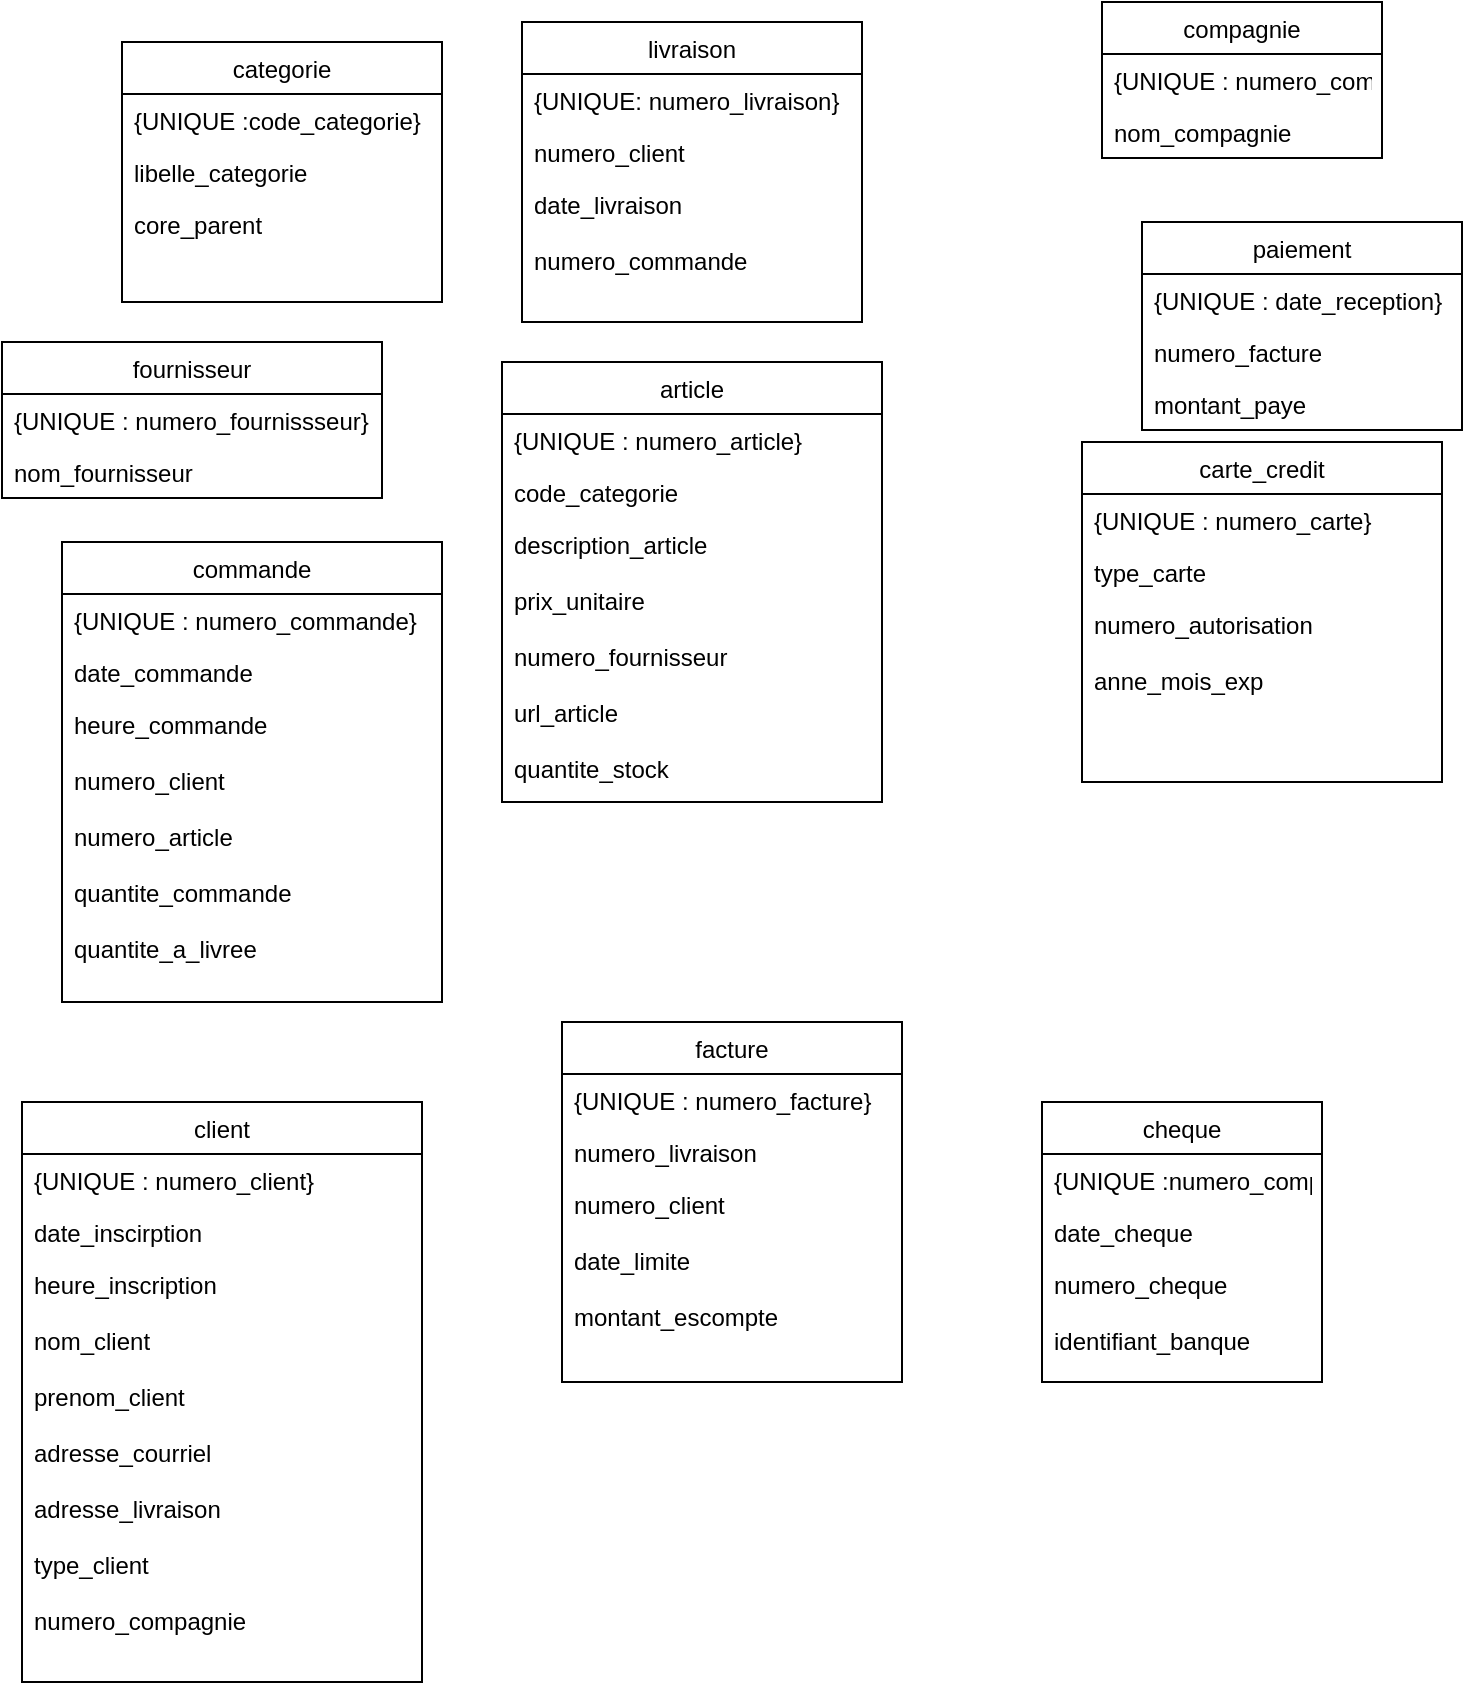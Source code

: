 <mxfile version="14.4.3" type="github">
  <diagram name="Page-1" id="c4acf3e9-155e-7222-9cf6-157b1a14988f">
    <mxGraphModel dx="3267" dy="1540" grid="1" gridSize="10" guides="1" tooltips="1" connect="1" arrows="1" fold="1" page="1" pageScale="1" pageWidth="850" pageHeight="1100" background="#ffffff" math="0" shadow="0">
      <root>
        <mxCell id="0" />
        <mxCell id="1" parent="0" />
        <mxCell id="Wr57eoAMN5Djp9_CSVFM-5" value="fournisseur" style="swimlane;fontStyle=0;childLayout=stackLayout;horizontal=1;startSize=26;fillColor=none;horizontalStack=0;resizeParent=1;resizeParentMax=0;resizeLast=0;collapsible=1;marginBottom=0;" vertex="1" parent="1">
          <mxGeometry x="60" y="260" width="190" height="78" as="geometry" />
        </mxCell>
        <mxCell id="Wr57eoAMN5Djp9_CSVFM-6" value="{UNIQUE : numero_fournissseur}&#xa;&#xa;" style="text;strokeColor=none;fillColor=none;align=left;verticalAlign=top;spacingLeft=4;spacingRight=4;overflow=hidden;rotatable=0;points=[[0,0.5],[1,0.5]];portConstraint=eastwest;" vertex="1" parent="Wr57eoAMN5Djp9_CSVFM-5">
          <mxGeometry y="26" width="190" height="26" as="geometry" />
        </mxCell>
        <mxCell id="Wr57eoAMN5Djp9_CSVFM-7" value="nom_fournisseur" style="text;strokeColor=none;fillColor=none;align=left;verticalAlign=top;spacingLeft=4;spacingRight=4;overflow=hidden;rotatable=0;points=[[0,0.5],[1,0.5]];portConstraint=eastwest;" vertex="1" parent="Wr57eoAMN5Djp9_CSVFM-5">
          <mxGeometry y="52" width="190" height="26" as="geometry" />
        </mxCell>
        <mxCell id="Wr57eoAMN5Djp9_CSVFM-10" value="article" style="swimlane;fontStyle=0;childLayout=stackLayout;horizontal=1;startSize=26;fillColor=none;horizontalStack=0;resizeParent=1;resizeParentMax=0;resizeLast=0;collapsible=1;marginBottom=0;" vertex="1" parent="1">
          <mxGeometry x="310" y="270" width="190" height="220" as="geometry" />
        </mxCell>
        <mxCell id="Wr57eoAMN5Djp9_CSVFM-11" value="{UNIQUE : numero_article}" style="text;strokeColor=none;fillColor=none;align=left;verticalAlign=top;spacingLeft=4;spacingRight=4;overflow=hidden;rotatable=0;points=[[0,0.5],[1,0.5]];portConstraint=eastwest;" vertex="1" parent="Wr57eoAMN5Djp9_CSVFM-10">
          <mxGeometry y="26" width="190" height="26" as="geometry" />
        </mxCell>
        <mxCell id="Wr57eoAMN5Djp9_CSVFM-12" value="code_categorie" style="text;strokeColor=none;fillColor=none;align=left;verticalAlign=top;spacingLeft=4;spacingRight=4;overflow=hidden;rotatable=0;points=[[0,0.5],[1,0.5]];portConstraint=eastwest;" vertex="1" parent="Wr57eoAMN5Djp9_CSVFM-10">
          <mxGeometry y="52" width="190" height="26" as="geometry" />
        </mxCell>
        <mxCell id="Wr57eoAMN5Djp9_CSVFM-13" value="description_article&#xa;&#xa;prix_unitaire&#xa;&#xa;numero_fournisseur&#xa;&#xa;url_article&#xa;&#xa;quantite_stock" style="text;strokeColor=none;fillColor=none;align=left;verticalAlign=top;spacingLeft=4;spacingRight=4;overflow=hidden;rotatable=0;points=[[0,0.5],[1,0.5]];portConstraint=eastwest;" vertex="1" parent="Wr57eoAMN5Djp9_CSVFM-10">
          <mxGeometry y="78" width="190" height="142" as="geometry" />
        </mxCell>
        <mxCell id="Wr57eoAMN5Djp9_CSVFM-15" value="categorie" style="swimlane;fontStyle=0;childLayout=stackLayout;horizontal=1;startSize=26;fillColor=none;horizontalStack=0;resizeParent=1;resizeParentMax=0;resizeLast=0;collapsible=1;marginBottom=0;" vertex="1" parent="1">
          <mxGeometry x="120" y="110" width="160" height="130" as="geometry" />
        </mxCell>
        <mxCell id="Wr57eoAMN5Djp9_CSVFM-16" value="{UNIQUE :code_categorie}" style="text;strokeColor=none;fillColor=none;align=left;verticalAlign=top;spacingLeft=4;spacingRight=4;overflow=hidden;rotatable=0;points=[[0,0.5],[1,0.5]];portConstraint=eastwest;" vertex="1" parent="Wr57eoAMN5Djp9_CSVFM-15">
          <mxGeometry y="26" width="160" height="26" as="geometry" />
        </mxCell>
        <mxCell id="Wr57eoAMN5Djp9_CSVFM-17" value="libelle_categorie" style="text;strokeColor=none;fillColor=none;align=left;verticalAlign=top;spacingLeft=4;spacingRight=4;overflow=hidden;rotatable=0;points=[[0,0.5],[1,0.5]];portConstraint=eastwest;" vertex="1" parent="Wr57eoAMN5Djp9_CSVFM-15">
          <mxGeometry y="52" width="160" height="26" as="geometry" />
        </mxCell>
        <mxCell id="Wr57eoAMN5Djp9_CSVFM-18" value="core_parent" style="text;strokeColor=none;fillColor=none;align=left;verticalAlign=top;spacingLeft=4;spacingRight=4;overflow=hidden;rotatable=0;points=[[0,0.5],[1,0.5]];portConstraint=eastwest;" vertex="1" parent="Wr57eoAMN5Djp9_CSVFM-15">
          <mxGeometry y="78" width="160" height="52" as="geometry" />
        </mxCell>
        <mxCell id="Wr57eoAMN5Djp9_CSVFM-20" value="livraison" style="swimlane;fontStyle=0;childLayout=stackLayout;horizontal=1;startSize=26;fillColor=none;horizontalStack=0;resizeParent=1;resizeParentMax=0;resizeLast=0;collapsible=1;marginBottom=0;" vertex="1" parent="1">
          <mxGeometry x="320" y="100" width="170" height="150" as="geometry" />
        </mxCell>
        <mxCell id="Wr57eoAMN5Djp9_CSVFM-21" value="{UNIQUE: numero_livraison}" style="text;strokeColor=none;fillColor=none;align=left;verticalAlign=top;spacingLeft=4;spacingRight=4;overflow=hidden;rotatable=0;points=[[0,0.5],[1,0.5]];portConstraint=eastwest;" vertex="1" parent="Wr57eoAMN5Djp9_CSVFM-20">
          <mxGeometry y="26" width="170" height="26" as="geometry" />
        </mxCell>
        <mxCell id="Wr57eoAMN5Djp9_CSVFM-22" value="numero_client" style="text;strokeColor=none;fillColor=none;align=left;verticalAlign=top;spacingLeft=4;spacingRight=4;overflow=hidden;rotatable=0;points=[[0,0.5],[1,0.5]];portConstraint=eastwest;" vertex="1" parent="Wr57eoAMN5Djp9_CSVFM-20">
          <mxGeometry y="52" width="170" height="26" as="geometry" />
        </mxCell>
        <mxCell id="Wr57eoAMN5Djp9_CSVFM-23" value="date_livraison&#xa;&#xa;numero_commande" style="text;strokeColor=none;fillColor=none;align=left;verticalAlign=top;spacingLeft=4;spacingRight=4;overflow=hidden;rotatable=0;points=[[0,0.5],[1,0.5]];portConstraint=eastwest;" vertex="1" parent="Wr57eoAMN5Djp9_CSVFM-20">
          <mxGeometry y="78" width="170" height="72" as="geometry" />
        </mxCell>
        <mxCell id="Wr57eoAMN5Djp9_CSVFM-24" value="commande" style="swimlane;fontStyle=0;childLayout=stackLayout;horizontal=1;startSize=26;fillColor=none;horizontalStack=0;resizeParent=1;resizeParentMax=0;resizeLast=0;collapsible=1;marginBottom=0;" vertex="1" parent="1">
          <mxGeometry x="90" y="360" width="190" height="230" as="geometry" />
        </mxCell>
        <mxCell id="Wr57eoAMN5Djp9_CSVFM-25" value="{UNIQUE : numero_commande}" style="text;strokeColor=none;fillColor=none;align=left;verticalAlign=top;spacingLeft=4;spacingRight=4;overflow=hidden;rotatable=0;points=[[0,0.5],[1,0.5]];portConstraint=eastwest;" vertex="1" parent="Wr57eoAMN5Djp9_CSVFM-24">
          <mxGeometry y="26" width="190" height="26" as="geometry" />
        </mxCell>
        <mxCell id="Wr57eoAMN5Djp9_CSVFM-26" value="date_commande" style="text;strokeColor=none;fillColor=none;align=left;verticalAlign=top;spacingLeft=4;spacingRight=4;overflow=hidden;rotatable=0;points=[[0,0.5],[1,0.5]];portConstraint=eastwest;" vertex="1" parent="Wr57eoAMN5Djp9_CSVFM-24">
          <mxGeometry y="52" width="190" height="26" as="geometry" />
        </mxCell>
        <mxCell id="Wr57eoAMN5Djp9_CSVFM-27" value="heure_commande&#xa;&#xa;numero_client&#xa;&#xa;numero_article&#xa;&#xa;quantite_commande&#xa;&#xa;quantite_a_livree" style="text;strokeColor=none;fillColor=none;align=left;verticalAlign=top;spacingLeft=4;spacingRight=4;overflow=hidden;rotatable=0;points=[[0,0.5],[1,0.5]];portConstraint=eastwest;" vertex="1" parent="Wr57eoAMN5Djp9_CSVFM-24">
          <mxGeometry y="78" width="190" height="152" as="geometry" />
        </mxCell>
        <mxCell id="Wr57eoAMN5Djp9_CSVFM-28" value="client" style="swimlane;fontStyle=0;childLayout=stackLayout;horizontal=1;startSize=26;fillColor=none;horizontalStack=0;resizeParent=1;resizeParentMax=0;resizeLast=0;collapsible=1;marginBottom=0;" vertex="1" parent="1">
          <mxGeometry x="70" y="640" width="200" height="290" as="geometry" />
        </mxCell>
        <mxCell id="Wr57eoAMN5Djp9_CSVFM-29" value="{UNIQUE : numero_client}" style="text;strokeColor=none;fillColor=none;align=left;verticalAlign=top;spacingLeft=4;spacingRight=4;overflow=hidden;rotatable=0;points=[[0,0.5],[1,0.5]];portConstraint=eastwest;" vertex="1" parent="Wr57eoAMN5Djp9_CSVFM-28">
          <mxGeometry y="26" width="200" height="26" as="geometry" />
        </mxCell>
        <mxCell id="Wr57eoAMN5Djp9_CSVFM-30" value="date_inscirption" style="text;strokeColor=none;fillColor=none;align=left;verticalAlign=top;spacingLeft=4;spacingRight=4;overflow=hidden;rotatable=0;points=[[0,0.5],[1,0.5]];portConstraint=eastwest;" vertex="1" parent="Wr57eoAMN5Djp9_CSVFM-28">
          <mxGeometry y="52" width="200" height="26" as="geometry" />
        </mxCell>
        <mxCell id="Wr57eoAMN5Djp9_CSVFM-31" value="heure_inscription&#xa;&#xa;nom_client&#xa;&#xa;prenom_client&#xa;&#xa;adresse_courriel&#xa;&#xa;adresse_livraison&#xa;&#xa;type_client&#xa;&#xa;numero_compagnie" style="text;strokeColor=none;fillColor=none;align=left;verticalAlign=top;spacingLeft=4;spacingRight=4;overflow=hidden;rotatable=0;points=[[0,0.5],[1,0.5]];portConstraint=eastwest;" vertex="1" parent="Wr57eoAMN5Djp9_CSVFM-28">
          <mxGeometry y="78" width="200" height="212" as="geometry" />
        </mxCell>
        <mxCell id="Wr57eoAMN5Djp9_CSVFM-33" value="facture" style="swimlane;fontStyle=0;childLayout=stackLayout;horizontal=1;startSize=26;fillColor=none;horizontalStack=0;resizeParent=1;resizeParentMax=0;resizeLast=0;collapsible=1;marginBottom=0;" vertex="1" parent="1">
          <mxGeometry x="340" y="600" width="170" height="180" as="geometry" />
        </mxCell>
        <mxCell id="Wr57eoAMN5Djp9_CSVFM-34" value="{UNIQUE : numero_facture}" style="text;strokeColor=none;fillColor=none;align=left;verticalAlign=top;spacingLeft=4;spacingRight=4;overflow=hidden;rotatable=0;points=[[0,0.5],[1,0.5]];portConstraint=eastwest;" vertex="1" parent="Wr57eoAMN5Djp9_CSVFM-33">
          <mxGeometry y="26" width="170" height="26" as="geometry" />
        </mxCell>
        <mxCell id="Wr57eoAMN5Djp9_CSVFM-35" value="numero_livraison" style="text;strokeColor=none;fillColor=none;align=left;verticalAlign=top;spacingLeft=4;spacingRight=4;overflow=hidden;rotatable=0;points=[[0,0.5],[1,0.5]];portConstraint=eastwest;" vertex="1" parent="Wr57eoAMN5Djp9_CSVFM-33">
          <mxGeometry y="52" width="170" height="26" as="geometry" />
        </mxCell>
        <mxCell id="Wr57eoAMN5Djp9_CSVFM-36" value="numero_client&#xa;&#xa;date_limite&#xa;&#xa;montant_escompte" style="text;strokeColor=none;fillColor=none;align=left;verticalAlign=top;spacingLeft=4;spacingRight=4;overflow=hidden;rotatable=0;points=[[0,0.5],[1,0.5]];portConstraint=eastwest;" vertex="1" parent="Wr57eoAMN5Djp9_CSVFM-33">
          <mxGeometry y="78" width="170" height="102" as="geometry" />
        </mxCell>
        <mxCell id="Wr57eoAMN5Djp9_CSVFM-37" value="compagnie" style="swimlane;fontStyle=0;childLayout=stackLayout;horizontal=1;startSize=26;fillColor=none;horizontalStack=0;resizeParent=1;resizeParentMax=0;resizeLast=0;collapsible=1;marginBottom=0;" vertex="1" parent="1">
          <mxGeometry x="610" y="90" width="140" height="78" as="geometry" />
        </mxCell>
        <mxCell id="Wr57eoAMN5Djp9_CSVFM-38" value="{UNIQUE : numero_compagnie}" style="text;strokeColor=none;fillColor=none;align=left;verticalAlign=top;spacingLeft=4;spacingRight=4;overflow=hidden;rotatable=0;points=[[0,0.5],[1,0.5]];portConstraint=eastwest;" vertex="1" parent="Wr57eoAMN5Djp9_CSVFM-37">
          <mxGeometry y="26" width="140" height="26" as="geometry" />
        </mxCell>
        <mxCell id="Wr57eoAMN5Djp9_CSVFM-39" value="nom_compagnie" style="text;strokeColor=none;fillColor=none;align=left;verticalAlign=top;spacingLeft=4;spacingRight=4;overflow=hidden;rotatable=0;points=[[0,0.5],[1,0.5]];portConstraint=eastwest;" vertex="1" parent="Wr57eoAMN5Djp9_CSVFM-37">
          <mxGeometry y="52" width="140" height="26" as="geometry" />
        </mxCell>
        <mxCell id="Wr57eoAMN5Djp9_CSVFM-41" value="paiement" style="swimlane;fontStyle=0;childLayout=stackLayout;horizontal=1;startSize=26;fillColor=none;horizontalStack=0;resizeParent=1;resizeParentMax=0;resizeLast=0;collapsible=1;marginBottom=0;" vertex="1" parent="1">
          <mxGeometry x="630" y="200" width="160" height="104" as="geometry" />
        </mxCell>
        <mxCell id="Wr57eoAMN5Djp9_CSVFM-42" value="{UNIQUE : date_reception}" style="text;strokeColor=none;fillColor=none;align=left;verticalAlign=top;spacingLeft=4;spacingRight=4;overflow=hidden;rotatable=0;points=[[0,0.5],[1,0.5]];portConstraint=eastwest;" vertex="1" parent="Wr57eoAMN5Djp9_CSVFM-41">
          <mxGeometry y="26" width="160" height="26" as="geometry" />
        </mxCell>
        <mxCell id="Wr57eoAMN5Djp9_CSVFM-43" value="numero_facture" style="text;strokeColor=none;fillColor=none;align=left;verticalAlign=top;spacingLeft=4;spacingRight=4;overflow=hidden;rotatable=0;points=[[0,0.5],[1,0.5]];portConstraint=eastwest;" vertex="1" parent="Wr57eoAMN5Djp9_CSVFM-41">
          <mxGeometry y="52" width="160" height="26" as="geometry" />
        </mxCell>
        <mxCell id="Wr57eoAMN5Djp9_CSVFM-44" value="montant_paye" style="text;strokeColor=none;fillColor=none;align=left;verticalAlign=top;spacingLeft=4;spacingRight=4;overflow=hidden;rotatable=0;points=[[0,0.5],[1,0.5]];portConstraint=eastwest;" vertex="1" parent="Wr57eoAMN5Djp9_CSVFM-41">
          <mxGeometry y="78" width="160" height="26" as="geometry" />
        </mxCell>
        <mxCell id="Wr57eoAMN5Djp9_CSVFM-45" value="carte_credit" style="swimlane;fontStyle=0;childLayout=stackLayout;horizontal=1;startSize=26;fillColor=none;horizontalStack=0;resizeParent=1;resizeParentMax=0;resizeLast=0;collapsible=1;marginBottom=0;" vertex="1" parent="1">
          <mxGeometry x="600" y="310" width="180" height="170" as="geometry" />
        </mxCell>
        <mxCell id="Wr57eoAMN5Djp9_CSVFM-46" value="{UNIQUE : numero_carte}" style="text;strokeColor=none;fillColor=none;align=left;verticalAlign=top;spacingLeft=4;spacingRight=4;overflow=hidden;rotatable=0;points=[[0,0.5],[1,0.5]];portConstraint=eastwest;" vertex="1" parent="Wr57eoAMN5Djp9_CSVFM-45">
          <mxGeometry y="26" width="180" height="26" as="geometry" />
        </mxCell>
        <mxCell id="Wr57eoAMN5Djp9_CSVFM-47" value="type_carte" style="text;strokeColor=none;fillColor=none;align=left;verticalAlign=top;spacingLeft=4;spacingRight=4;overflow=hidden;rotatable=0;points=[[0,0.5],[1,0.5]];portConstraint=eastwest;" vertex="1" parent="Wr57eoAMN5Djp9_CSVFM-45">
          <mxGeometry y="52" width="180" height="26" as="geometry" />
        </mxCell>
        <mxCell id="Wr57eoAMN5Djp9_CSVFM-48" value="numero_autorisation&#xa;&#xa;anne_mois_exp&#xa;&#xa;&#xa;" style="text;strokeColor=none;fillColor=none;align=left;verticalAlign=top;spacingLeft=4;spacingRight=4;overflow=hidden;rotatable=0;points=[[0,0.5],[1,0.5]];portConstraint=eastwest;" vertex="1" parent="Wr57eoAMN5Djp9_CSVFM-45">
          <mxGeometry y="78" width="180" height="92" as="geometry" />
        </mxCell>
        <mxCell id="Wr57eoAMN5Djp9_CSVFM-49" value="cheque" style="swimlane;fontStyle=0;childLayout=stackLayout;horizontal=1;startSize=26;fillColor=none;horizontalStack=0;resizeParent=1;resizeParentMax=0;resizeLast=0;collapsible=1;marginBottom=0;" vertex="1" parent="1">
          <mxGeometry x="580" y="640" width="140" height="140" as="geometry" />
        </mxCell>
        <mxCell id="Wr57eoAMN5Djp9_CSVFM-50" value="{UNIQUE :numero_compte}" style="text;strokeColor=none;fillColor=none;align=left;verticalAlign=top;spacingLeft=4;spacingRight=4;overflow=hidden;rotatable=0;points=[[0,0.5],[1,0.5]];portConstraint=eastwest;" vertex="1" parent="Wr57eoAMN5Djp9_CSVFM-49">
          <mxGeometry y="26" width="140" height="26" as="geometry" />
        </mxCell>
        <mxCell id="Wr57eoAMN5Djp9_CSVFM-51" value="date_cheque" style="text;strokeColor=none;fillColor=none;align=left;verticalAlign=top;spacingLeft=4;spacingRight=4;overflow=hidden;rotatable=0;points=[[0,0.5],[1,0.5]];portConstraint=eastwest;" vertex="1" parent="Wr57eoAMN5Djp9_CSVFM-49">
          <mxGeometry y="52" width="140" height="26" as="geometry" />
        </mxCell>
        <mxCell id="Wr57eoAMN5Djp9_CSVFM-52" value="numero_cheque&#xa;&#xa;identifiant_banque" style="text;strokeColor=none;fillColor=none;align=left;verticalAlign=top;spacingLeft=4;spacingRight=4;overflow=hidden;rotatable=0;points=[[0,0.5],[1,0.5]];portConstraint=eastwest;" vertex="1" parent="Wr57eoAMN5Djp9_CSVFM-49">
          <mxGeometry y="78" width="140" height="62" as="geometry" />
        </mxCell>
      </root>
    </mxGraphModel>
  </diagram>
</mxfile>
